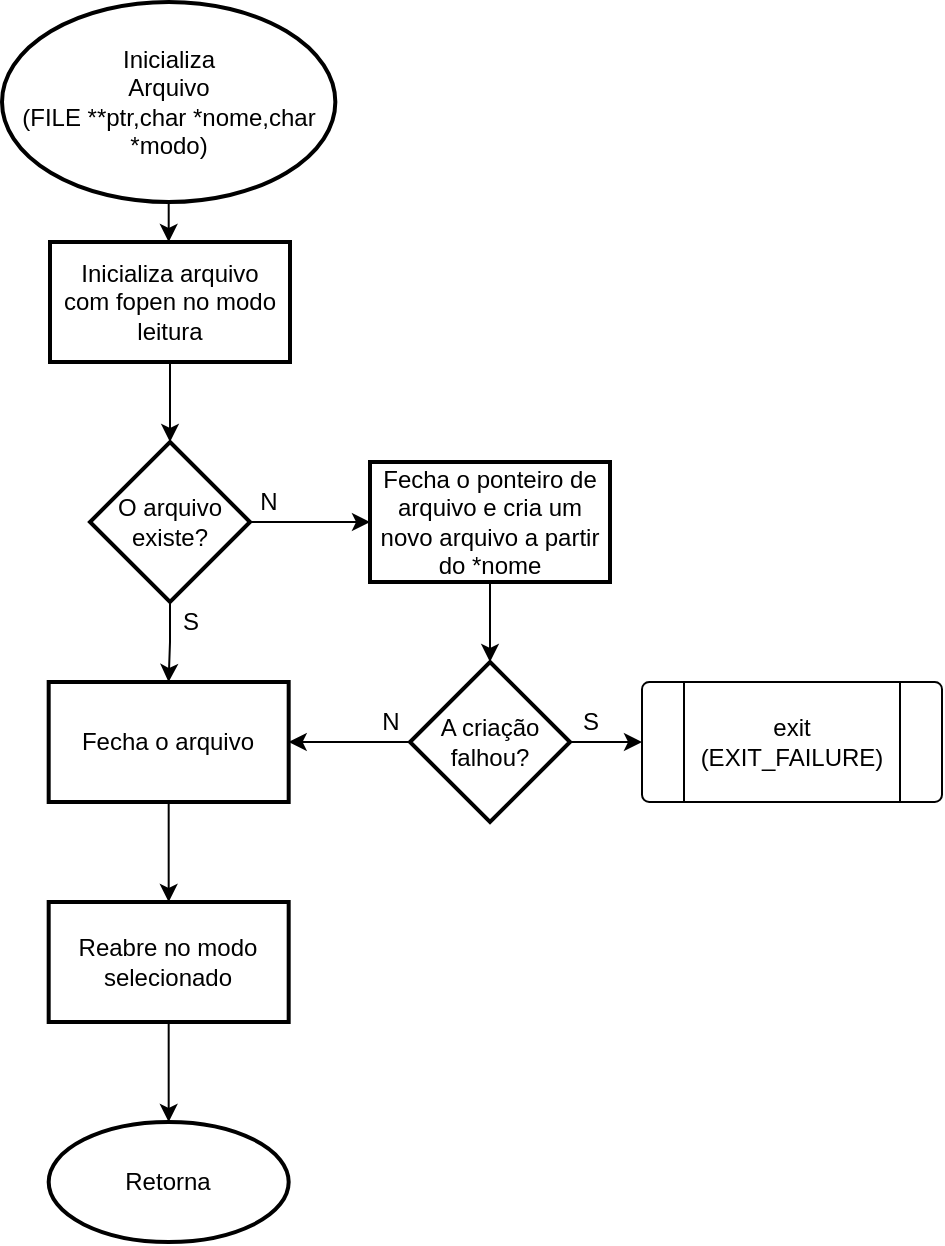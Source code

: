 <mxfile version="16.5.1" type="device"><diagram id="dSXW95vARCj92O7dEE0c" name="Página-1"><mxGraphModel dx="594" dy="381" grid="1" gridSize="10" guides="1" tooltips="1" connect="1" arrows="1" fold="1" page="1" pageScale="1" pageWidth="827" pageHeight="1169" math="0" shadow="0"><root><mxCell id="0"/><mxCell id="1" parent="0"/><mxCell id="AH2SGjEmLuJP17LKgGbc-3" value="" style="edgeStyle=orthogonalEdgeStyle;rounded=0;orthogonalLoop=1;jettySize=auto;html=1;" parent="1" source="AH2SGjEmLuJP17LKgGbc-1" target="AH2SGjEmLuJP17LKgGbc-2" edge="1"><mxGeometry relative="1" as="geometry"/></mxCell><mxCell id="AH2SGjEmLuJP17LKgGbc-1" value="Inicializa&lt;br&gt;Arquivo&lt;br&gt;(FILE **ptr,char *nome,char *modo)" style="strokeWidth=2;html=1;shape=mxgraph.flowchart.start_1;whiteSpace=wrap;" parent="1" vertex="1"><mxGeometry x="330" y="10" width="166.67" height="100" as="geometry"/></mxCell><mxCell id="AH2SGjEmLuJP17LKgGbc-5" value="" style="edgeStyle=orthogonalEdgeStyle;rounded=0;orthogonalLoop=1;jettySize=auto;html=1;" parent="1" source="AH2SGjEmLuJP17LKgGbc-2" target="AH2SGjEmLuJP17LKgGbc-4" edge="1"><mxGeometry relative="1" as="geometry"/></mxCell><mxCell id="AH2SGjEmLuJP17LKgGbc-2" value="Inicializa arquivo&lt;br&gt;com fopen no modo leitura" style="whiteSpace=wrap;html=1;strokeWidth=2;" parent="1" vertex="1"><mxGeometry x="354" y="130" width="120" height="60" as="geometry"/></mxCell><mxCell id="AH2SGjEmLuJP17LKgGbc-7" value="" style="edgeStyle=orthogonalEdgeStyle;rounded=0;orthogonalLoop=1;jettySize=auto;html=1;" parent="1" source="AH2SGjEmLuJP17LKgGbc-4" target="AH2SGjEmLuJP17LKgGbc-6" edge="1"><mxGeometry relative="1" as="geometry"/></mxCell><mxCell id="AH2SGjEmLuJP17LKgGbc-10" value="" style="edgeStyle=orthogonalEdgeStyle;rounded=0;orthogonalLoop=1;jettySize=auto;html=1;" parent="1" source="AH2SGjEmLuJP17LKgGbc-4" target="AH2SGjEmLuJP17LKgGbc-9" edge="1"><mxGeometry relative="1" as="geometry"/></mxCell><mxCell id="AH2SGjEmLuJP17LKgGbc-4" value="O arquivo existe?" style="rhombus;whiteSpace=wrap;html=1;strokeWidth=2;" parent="1" vertex="1"><mxGeometry x="374" y="230" width="80" height="80" as="geometry"/></mxCell><mxCell id="AH2SGjEmLuJP17LKgGbc-12" value="" style="edgeStyle=orthogonalEdgeStyle;rounded=0;orthogonalLoop=1;jettySize=auto;html=1;" parent="1" source="AH2SGjEmLuJP17LKgGbc-6" target="AH2SGjEmLuJP17LKgGbc-11" edge="1"><mxGeometry relative="1" as="geometry"/></mxCell><mxCell id="AH2SGjEmLuJP17LKgGbc-6" value="Fecha o arquivo" style="whiteSpace=wrap;html=1;strokeWidth=2;" parent="1" vertex="1"><mxGeometry x="353.34" y="350" width="120" height="60" as="geometry"/></mxCell><mxCell id="AH2SGjEmLuJP17LKgGbc-8" value="S" style="text;html=1;align=center;verticalAlign=middle;resizable=0;points=[];autosize=1;strokeColor=none;fillColor=none;" parent="1" vertex="1"><mxGeometry x="414" y="310" width="20" height="20" as="geometry"/></mxCell><mxCell id="YiyP6172N7XFWBRxs4Lf-2" value="" style="edgeStyle=orthogonalEdgeStyle;rounded=0;orthogonalLoop=1;jettySize=auto;html=1;" edge="1" parent="1" source="AH2SGjEmLuJP17LKgGbc-9" target="YiyP6172N7XFWBRxs4Lf-1"><mxGeometry relative="1" as="geometry"/></mxCell><mxCell id="AH2SGjEmLuJP17LKgGbc-9" value="Fecha o ponteiro de arquivo e cria um novo arquivo a partir do *nome" style="whiteSpace=wrap;html=1;strokeWidth=2;" parent="1" vertex="1"><mxGeometry x="514" y="240" width="120" height="60" as="geometry"/></mxCell><mxCell id="AH2SGjEmLuJP17LKgGbc-17" value="" style="edgeStyle=orthogonalEdgeStyle;rounded=0;orthogonalLoop=1;jettySize=auto;html=1;" parent="1" source="AH2SGjEmLuJP17LKgGbc-11" target="AH2SGjEmLuJP17LKgGbc-16" edge="1"><mxGeometry relative="1" as="geometry"/></mxCell><mxCell id="AH2SGjEmLuJP17LKgGbc-11" value="&lt;span&gt;Reabre no modo selecionado&lt;/span&gt;" style="whiteSpace=wrap;html=1;strokeWidth=2;" parent="1" vertex="1"><mxGeometry x="353.34" y="460" width="120" height="60" as="geometry"/></mxCell><mxCell id="AH2SGjEmLuJP17LKgGbc-14" value="N" style="text;html=1;align=center;verticalAlign=middle;resizable=0;points=[];autosize=1;strokeColor=none;fillColor=none;" parent="1" vertex="1"><mxGeometry x="453.34" y="250" width="20" height="20" as="geometry"/></mxCell><mxCell id="AH2SGjEmLuJP17LKgGbc-16" value="Retorna" style="ellipse;whiteSpace=wrap;html=1;strokeWidth=2;" parent="1" vertex="1"><mxGeometry x="353.34" y="570" width="120" height="60" as="geometry"/></mxCell><mxCell id="YiyP6172N7XFWBRxs4Lf-4" style="edgeStyle=orthogonalEdgeStyle;rounded=0;orthogonalLoop=1;jettySize=auto;html=1;exitX=1;exitY=0.5;exitDx=0;exitDy=0;entryX=0;entryY=0.5;entryDx=0;entryDy=0;" edge="1" parent="1" source="YiyP6172N7XFWBRxs4Lf-1" target="YiyP6172N7XFWBRxs4Lf-3"><mxGeometry relative="1" as="geometry"/></mxCell><mxCell id="YiyP6172N7XFWBRxs4Lf-6" style="edgeStyle=orthogonalEdgeStyle;rounded=0;orthogonalLoop=1;jettySize=auto;html=1;exitX=0;exitY=0.5;exitDx=0;exitDy=0;entryX=1;entryY=0.5;entryDx=0;entryDy=0;" edge="1" parent="1" source="YiyP6172N7XFWBRxs4Lf-1" target="AH2SGjEmLuJP17LKgGbc-6"><mxGeometry relative="1" as="geometry"/></mxCell><mxCell id="YiyP6172N7XFWBRxs4Lf-1" value="A criação falhou?" style="rhombus;whiteSpace=wrap;html=1;strokeWidth=2;" vertex="1" parent="1"><mxGeometry x="534" y="340" width="80" height="80" as="geometry"/></mxCell><mxCell id="YiyP6172N7XFWBRxs4Lf-3" value="exit&lt;br&gt;(EXIT_FAILURE)" style="verticalLabelPosition=middle;verticalAlign=middle;html=1;shape=process;whiteSpace=wrap;rounded=1;size=0.14;arcSize=6;labelPosition=center;align=center;" vertex="1" parent="1"><mxGeometry x="650" y="350" width="150" height="60" as="geometry"/></mxCell><mxCell id="YiyP6172N7XFWBRxs4Lf-5" value="S" style="text;html=1;align=center;verticalAlign=middle;resizable=0;points=[];autosize=1;strokeColor=none;fillColor=none;" vertex="1" parent="1"><mxGeometry x="614" y="360" width="20" height="20" as="geometry"/></mxCell><mxCell id="YiyP6172N7XFWBRxs4Lf-7" value="N" style="text;html=1;align=center;verticalAlign=middle;resizable=0;points=[];autosize=1;strokeColor=none;fillColor=none;" vertex="1" parent="1"><mxGeometry x="514" y="360" width="20" height="20" as="geometry"/></mxCell></root></mxGraphModel></diagram></mxfile>